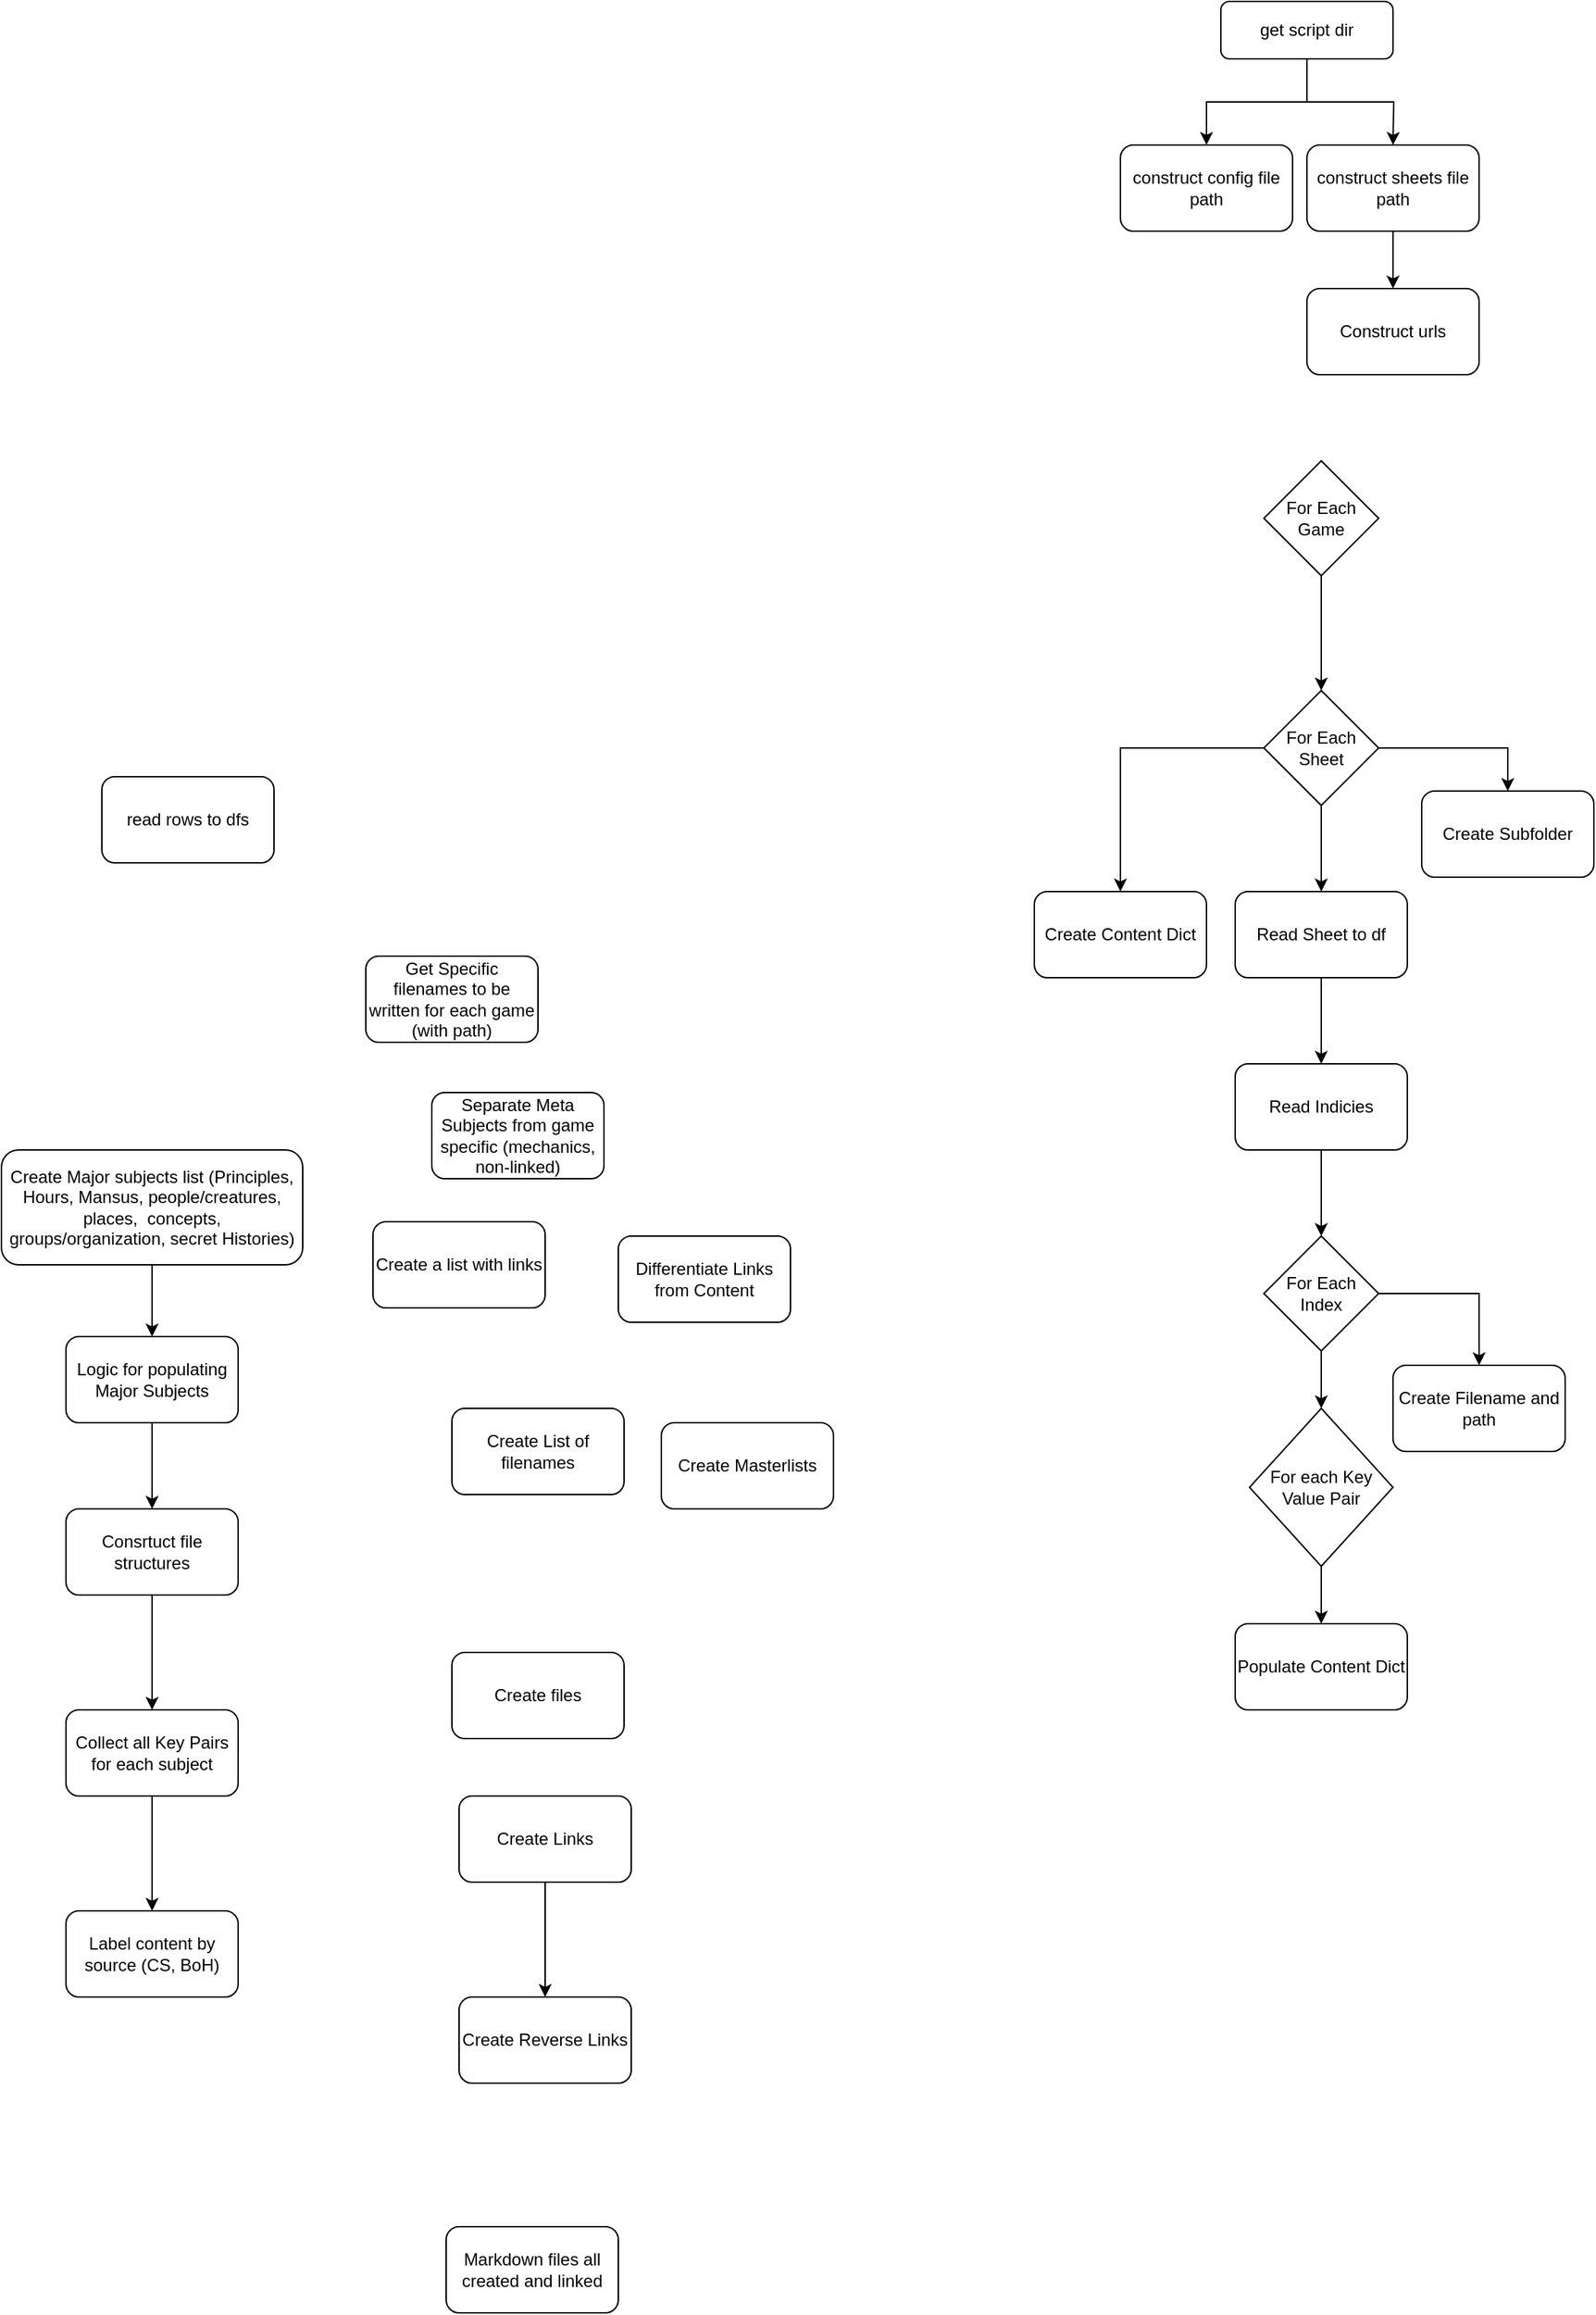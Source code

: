 <mxfile version="26.2.8">
  <diagram id="C5RBs43oDa-KdzZeNtuy" name="Page-1">
    <mxGraphModel dx="1680" dy="2043" grid="1" gridSize="10" guides="1" tooltips="1" connect="1" arrows="1" fold="1" page="1" pageScale="1" pageWidth="827" pageHeight="1169" math="0" shadow="0">
      <root>
        <mxCell id="WIyWlLk6GJQsqaUBKTNV-0" />
        <mxCell id="WIyWlLk6GJQsqaUBKTNV-1" parent="WIyWlLk6GJQsqaUBKTNV-0" />
        <mxCell id="ugXuljr5ALglEN-ZKIRf-1" value="" style="edgeStyle=orthogonalEdgeStyle;rounded=0;orthogonalLoop=1;jettySize=auto;html=1;" edge="1" parent="WIyWlLk6GJQsqaUBKTNV-1" source="WIyWlLk6GJQsqaUBKTNV-3" target="ugXuljr5ALglEN-ZKIRf-0">
          <mxGeometry relative="1" as="geometry" />
        </mxCell>
        <mxCell id="ugXuljr5ALglEN-ZKIRf-2" style="edgeStyle=orthogonalEdgeStyle;rounded=0;orthogonalLoop=1;jettySize=auto;html=1;" edge="1" parent="WIyWlLk6GJQsqaUBKTNV-1" source="WIyWlLk6GJQsqaUBKTNV-3">
          <mxGeometry relative="1" as="geometry">
            <mxPoint x="1010" y="-40" as="targetPoint" />
          </mxGeometry>
        </mxCell>
        <mxCell id="WIyWlLk6GJQsqaUBKTNV-3" value="get script dir" style="rounded=1;whiteSpace=wrap;html=1;fontSize=12;glass=0;strokeWidth=1;shadow=0;" parent="WIyWlLk6GJQsqaUBKTNV-1" vertex="1">
          <mxGeometry x="890" y="-140" width="120" height="40" as="geometry" />
        </mxCell>
        <mxCell id="ugXuljr5ALglEN-ZKIRf-0" value="construct config file path" style="whiteSpace=wrap;html=1;rounded=1;glass=0;strokeWidth=1;shadow=0;" vertex="1" parent="WIyWlLk6GJQsqaUBKTNV-1">
          <mxGeometry x="820" y="-40" width="120" height="60" as="geometry" />
        </mxCell>
        <mxCell id="ugXuljr5ALglEN-ZKIRf-31" value="" style="edgeStyle=orthogonalEdgeStyle;rounded=0;orthogonalLoop=1;jettySize=auto;html=1;" edge="1" parent="WIyWlLk6GJQsqaUBKTNV-1" source="ugXuljr5ALglEN-ZKIRf-3" target="ugXuljr5ALglEN-ZKIRf-30">
          <mxGeometry relative="1" as="geometry" />
        </mxCell>
        <mxCell id="ugXuljr5ALglEN-ZKIRf-3" value="construct sheets file path" style="whiteSpace=wrap;html=1;rounded=1;glass=0;strokeWidth=1;shadow=0;" vertex="1" parent="WIyWlLk6GJQsqaUBKTNV-1">
          <mxGeometry x="950" y="-40" width="120" height="60" as="geometry" />
        </mxCell>
        <mxCell id="ugXuljr5ALglEN-ZKIRf-4" value="Markdown files all created and linked" style="rounded=1;whiteSpace=wrap;html=1;" vertex="1" parent="WIyWlLk6GJQsqaUBKTNV-1">
          <mxGeometry x="350" y="1410" width="120" height="60" as="geometry" />
        </mxCell>
        <mxCell id="ugXuljr5ALglEN-ZKIRf-14" value="" style="edgeStyle=orthogonalEdgeStyle;rounded=0;orthogonalLoop=1;jettySize=auto;html=1;" edge="1" parent="WIyWlLk6GJQsqaUBKTNV-1" source="ugXuljr5ALglEN-ZKIRf-5" target="ugXuljr5ALglEN-ZKIRf-13">
          <mxGeometry relative="1" as="geometry" />
        </mxCell>
        <mxCell id="ugXuljr5ALglEN-ZKIRf-5" value="Create Links" style="rounded=1;whiteSpace=wrap;html=1;" vertex="1" parent="WIyWlLk6GJQsqaUBKTNV-1">
          <mxGeometry x="359" y="1110" width="120" height="60" as="geometry" />
        </mxCell>
        <mxCell id="ugXuljr5ALglEN-ZKIRf-6" value="Create files" style="rounded=1;whiteSpace=wrap;html=1;" vertex="1" parent="WIyWlLk6GJQsqaUBKTNV-1">
          <mxGeometry x="354" y="1010" width="120" height="60" as="geometry" />
        </mxCell>
        <mxCell id="ugXuljr5ALglEN-ZKIRf-8" value="Create List of filenames" style="rounded=1;whiteSpace=wrap;html=1;" vertex="1" parent="WIyWlLk6GJQsqaUBKTNV-1">
          <mxGeometry x="354" y="840" width="120" height="60" as="geometry" />
        </mxCell>
        <mxCell id="ugXuljr5ALglEN-ZKIRf-20" value="" style="edgeStyle=orthogonalEdgeStyle;rounded=0;orthogonalLoop=1;jettySize=auto;html=1;entryX=0.5;entryY=0;entryDx=0;entryDy=0;" edge="1" parent="WIyWlLk6GJQsqaUBKTNV-1" source="ugXuljr5ALglEN-ZKIRf-10" target="ugXuljr5ALglEN-ZKIRf-34">
          <mxGeometry relative="1" as="geometry" />
        </mxCell>
        <mxCell id="ugXuljr5ALglEN-ZKIRf-10" value="Create Major subjects list (Principles, Hours, Mansus, people/creatures, places,&amp;nbsp; concepts, groups/organization, secret Histories&lt;span style=&quot;background-color: transparent; color: light-dark(rgb(0, 0, 0), rgb(255, 255, 255));&quot;&gt;)&lt;/span&gt;" style="rounded=1;whiteSpace=wrap;html=1;" vertex="1" parent="WIyWlLk6GJQsqaUBKTNV-1">
          <mxGeometry x="40" y="660" width="210" height="80" as="geometry" />
        </mxCell>
        <mxCell id="ugXuljr5ALglEN-ZKIRf-11" value="Create Masterlists" style="rounded=1;whiteSpace=wrap;html=1;" vertex="1" parent="WIyWlLk6GJQsqaUBKTNV-1">
          <mxGeometry x="500" y="850" width="120" height="60" as="geometry" />
        </mxCell>
        <mxCell id="ugXuljr5ALglEN-ZKIRf-13" value="Create Reverse Links" style="whiteSpace=wrap;html=1;rounded=1;" vertex="1" parent="WIyWlLk6GJQsqaUBKTNV-1">
          <mxGeometry x="359" y="1250" width="120" height="60" as="geometry" />
        </mxCell>
        <mxCell id="ugXuljr5ALglEN-ZKIRf-27" value="" style="edgeStyle=orthogonalEdgeStyle;rounded=0;orthogonalLoop=1;jettySize=auto;html=1;" edge="1" parent="WIyWlLk6GJQsqaUBKTNV-1" source="ugXuljr5ALglEN-ZKIRf-19" target="ugXuljr5ALglEN-ZKIRf-26">
          <mxGeometry relative="1" as="geometry" />
        </mxCell>
        <mxCell id="ugXuljr5ALglEN-ZKIRf-19" value="Consrtuct file structures" style="whiteSpace=wrap;html=1;rounded=1;" vertex="1" parent="WIyWlLk6GJQsqaUBKTNV-1">
          <mxGeometry x="85" y="910" width="120" height="60" as="geometry" />
        </mxCell>
        <mxCell id="ugXuljr5ALglEN-ZKIRf-21" value="Differentiate Links from Content" style="rounded=1;whiteSpace=wrap;html=1;" vertex="1" parent="WIyWlLk6GJQsqaUBKTNV-1">
          <mxGeometry x="470" y="720" width="120" height="60" as="geometry" />
        </mxCell>
        <mxCell id="ugXuljr5ALglEN-ZKIRf-22" value="Create a list with links" style="rounded=1;whiteSpace=wrap;html=1;" vertex="1" parent="WIyWlLk6GJQsqaUBKTNV-1">
          <mxGeometry x="299" y="710" width="120" height="60" as="geometry" />
        </mxCell>
        <mxCell id="ugXuljr5ALglEN-ZKIRf-29" value="" style="edgeStyle=orthogonalEdgeStyle;rounded=0;orthogonalLoop=1;jettySize=auto;html=1;" edge="1" parent="WIyWlLk6GJQsqaUBKTNV-1" source="ugXuljr5ALglEN-ZKIRf-26" target="ugXuljr5ALglEN-ZKIRf-28">
          <mxGeometry relative="1" as="geometry" />
        </mxCell>
        <mxCell id="ugXuljr5ALglEN-ZKIRf-26" value="Collect all Key Pairs for each subject" style="whiteSpace=wrap;html=1;rounded=1;" vertex="1" parent="WIyWlLk6GJQsqaUBKTNV-1">
          <mxGeometry x="85" y="1050" width="120" height="60" as="geometry" />
        </mxCell>
        <mxCell id="ugXuljr5ALglEN-ZKIRf-28" value="Label content by source (CS, BoH)" style="whiteSpace=wrap;html=1;rounded=1;" vertex="1" parent="WIyWlLk6GJQsqaUBKTNV-1">
          <mxGeometry x="85" y="1190" width="120" height="60" as="geometry" />
        </mxCell>
        <mxCell id="ugXuljr5ALglEN-ZKIRf-30" value="Construct urls" style="whiteSpace=wrap;html=1;rounded=1;glass=0;strokeWidth=1;shadow=0;" vertex="1" parent="WIyWlLk6GJQsqaUBKTNV-1">
          <mxGeometry x="950" y="60" width="120" height="60" as="geometry" />
        </mxCell>
        <mxCell id="ugXuljr5ALglEN-ZKIRf-32" value="read rows to dfs" style="whiteSpace=wrap;html=1;rounded=1;glass=0;strokeWidth=1;shadow=0;" vertex="1" parent="WIyWlLk6GJQsqaUBKTNV-1">
          <mxGeometry x="110" y="400" width="120" height="60" as="geometry" />
        </mxCell>
        <mxCell id="ugXuljr5ALglEN-ZKIRf-35" style="edgeStyle=orthogonalEdgeStyle;rounded=0;orthogonalLoop=1;jettySize=auto;html=1;entryX=0.5;entryY=0;entryDx=0;entryDy=0;" edge="1" parent="WIyWlLk6GJQsqaUBKTNV-1" source="ugXuljr5ALglEN-ZKIRf-34" target="ugXuljr5ALglEN-ZKIRf-19">
          <mxGeometry relative="1" as="geometry" />
        </mxCell>
        <mxCell id="ugXuljr5ALglEN-ZKIRf-34" value="Logic for populating Major Subjects" style="whiteSpace=wrap;html=1;rounded=1;" vertex="1" parent="WIyWlLk6GJQsqaUBKTNV-1">
          <mxGeometry x="85" y="790" width="120" height="60" as="geometry" />
        </mxCell>
        <mxCell id="ugXuljr5ALglEN-ZKIRf-36" value="Separate Meta Subjects from game specific (mechanics, non-linked)" style="rounded=1;whiteSpace=wrap;html=1;" vertex="1" parent="WIyWlLk6GJQsqaUBKTNV-1">
          <mxGeometry x="340" y="620" width="120" height="60" as="geometry" />
        </mxCell>
        <mxCell id="ugXuljr5ALglEN-ZKIRf-37" value="Get Specific filenames to be written for each game (with path)" style="whiteSpace=wrap;html=1;rounded=1;glass=0;strokeWidth=1;shadow=0;" vertex="1" parent="WIyWlLk6GJQsqaUBKTNV-1">
          <mxGeometry x="294" y="525" width="120" height="60" as="geometry" />
        </mxCell>
        <mxCell id="ugXuljr5ALglEN-ZKIRf-46" value="Create Subfolder" style="rounded=1;whiteSpace=wrap;html=1;" vertex="1" parent="WIyWlLk6GJQsqaUBKTNV-1">
          <mxGeometry x="1030" y="410" width="120" height="60" as="geometry" />
        </mxCell>
        <mxCell id="ugXuljr5ALglEN-ZKIRf-68" value="" style="edgeStyle=orthogonalEdgeStyle;rounded=0;orthogonalLoop=1;jettySize=auto;html=1;" edge="1" parent="WIyWlLk6GJQsqaUBKTNV-1" source="ugXuljr5ALglEN-ZKIRf-65" target="ugXuljr5ALglEN-ZKIRf-67">
          <mxGeometry relative="1" as="geometry" />
        </mxCell>
        <mxCell id="ugXuljr5ALglEN-ZKIRf-65" value="Read Sheet to df" style="rounded=1;whiteSpace=wrap;html=1;" vertex="1" parent="WIyWlLk6GJQsqaUBKTNV-1">
          <mxGeometry x="900" y="480" width="120" height="60" as="geometry" />
        </mxCell>
        <mxCell id="ugXuljr5ALglEN-ZKIRf-81" value="" style="edgeStyle=orthogonalEdgeStyle;rounded=0;orthogonalLoop=1;jettySize=auto;html=1;" edge="1" parent="WIyWlLk6GJQsqaUBKTNV-1" source="ugXuljr5ALglEN-ZKIRf-67" target="ugXuljr5ALglEN-ZKIRf-80">
          <mxGeometry relative="1" as="geometry" />
        </mxCell>
        <mxCell id="ugXuljr5ALglEN-ZKIRf-67" value="Read Indicies" style="rounded=1;whiteSpace=wrap;html=1;" vertex="1" parent="WIyWlLk6GJQsqaUBKTNV-1">
          <mxGeometry x="900" y="600" width="120" height="60" as="geometry" />
        </mxCell>
        <mxCell id="ugXuljr5ALglEN-ZKIRf-75" value="" style="edgeStyle=orthogonalEdgeStyle;rounded=0;orthogonalLoop=1;jettySize=auto;html=1;" edge="1" parent="WIyWlLk6GJQsqaUBKTNV-1" source="ugXuljr5ALglEN-ZKIRf-72" target="ugXuljr5ALglEN-ZKIRf-74">
          <mxGeometry relative="1" as="geometry" />
        </mxCell>
        <mxCell id="ugXuljr5ALglEN-ZKIRf-72" value="For Each Game" style="rhombus;whiteSpace=wrap;html=1;" vertex="1" parent="WIyWlLk6GJQsqaUBKTNV-1">
          <mxGeometry x="920" y="180" width="80" height="80" as="geometry" />
        </mxCell>
        <mxCell id="ugXuljr5ALglEN-ZKIRf-76" style="edgeStyle=orthogonalEdgeStyle;rounded=0;orthogonalLoop=1;jettySize=auto;html=1;entryX=0.5;entryY=0;entryDx=0;entryDy=0;" edge="1" parent="WIyWlLk6GJQsqaUBKTNV-1" source="ugXuljr5ALglEN-ZKIRf-74" target="ugXuljr5ALglEN-ZKIRf-46">
          <mxGeometry relative="1" as="geometry" />
        </mxCell>
        <mxCell id="ugXuljr5ALglEN-ZKIRf-77" value="" style="edgeStyle=orthogonalEdgeStyle;rounded=0;orthogonalLoop=1;jettySize=auto;html=1;" edge="1" parent="WIyWlLk6GJQsqaUBKTNV-1" source="ugXuljr5ALglEN-ZKIRf-74" target="ugXuljr5ALglEN-ZKIRf-65">
          <mxGeometry relative="1" as="geometry" />
        </mxCell>
        <mxCell id="ugXuljr5ALglEN-ZKIRf-92" style="edgeStyle=orthogonalEdgeStyle;rounded=0;orthogonalLoop=1;jettySize=auto;html=1;" edge="1" parent="WIyWlLk6GJQsqaUBKTNV-1" source="ugXuljr5ALglEN-ZKIRf-74" target="ugXuljr5ALglEN-ZKIRf-93">
          <mxGeometry relative="1" as="geometry">
            <mxPoint x="820" y="380" as="targetPoint" />
          </mxGeometry>
        </mxCell>
        <mxCell id="ugXuljr5ALglEN-ZKIRf-74" value="For Each Sheet" style="rhombus;whiteSpace=wrap;html=1;" vertex="1" parent="WIyWlLk6GJQsqaUBKTNV-1">
          <mxGeometry x="920" y="340" width="80" height="80" as="geometry" />
        </mxCell>
        <mxCell id="ugXuljr5ALglEN-ZKIRf-83" value="" style="edgeStyle=orthogonalEdgeStyle;rounded=0;orthogonalLoop=1;jettySize=auto;html=1;" edge="1" parent="WIyWlLk6GJQsqaUBKTNV-1" source="ugXuljr5ALglEN-ZKIRf-80" target="ugXuljr5ALglEN-ZKIRf-82">
          <mxGeometry relative="1" as="geometry" />
        </mxCell>
        <mxCell id="ugXuljr5ALglEN-ZKIRf-89" value="" style="edgeStyle=orthogonalEdgeStyle;rounded=0;orthogonalLoop=1;jettySize=auto;html=1;" edge="1" parent="WIyWlLk6GJQsqaUBKTNV-1" source="ugXuljr5ALglEN-ZKIRf-80" target="ugXuljr5ALglEN-ZKIRf-88">
          <mxGeometry relative="1" as="geometry" />
        </mxCell>
        <mxCell id="ugXuljr5ALglEN-ZKIRf-80" value="For Each Index" style="rhombus;whiteSpace=wrap;html=1;" vertex="1" parent="WIyWlLk6GJQsqaUBKTNV-1">
          <mxGeometry x="920" y="720" width="80" height="80" as="geometry" />
        </mxCell>
        <mxCell id="ugXuljr5ALglEN-ZKIRf-82" value="Create Filename and path" style="rounded=1;whiteSpace=wrap;html=1;" vertex="1" parent="WIyWlLk6GJQsqaUBKTNV-1">
          <mxGeometry x="1010" y="810" width="120" height="60" as="geometry" />
        </mxCell>
        <mxCell id="ugXuljr5ALglEN-ZKIRf-91" value="" style="edgeStyle=orthogonalEdgeStyle;rounded=0;orthogonalLoop=1;jettySize=auto;html=1;" edge="1" parent="WIyWlLk6GJQsqaUBKTNV-1" source="ugXuljr5ALglEN-ZKIRf-88" target="ugXuljr5ALglEN-ZKIRf-90">
          <mxGeometry relative="1" as="geometry" />
        </mxCell>
        <mxCell id="ugXuljr5ALglEN-ZKIRf-88" value="For each Key Value Pair" style="rhombus;whiteSpace=wrap;html=1;" vertex="1" parent="WIyWlLk6GJQsqaUBKTNV-1">
          <mxGeometry x="910" y="840" width="100" height="110" as="geometry" />
        </mxCell>
        <mxCell id="ugXuljr5ALglEN-ZKIRf-90" value="Populate Content Dict" style="rounded=1;whiteSpace=wrap;html=1;" vertex="1" parent="WIyWlLk6GJQsqaUBKTNV-1">
          <mxGeometry x="900" y="990" width="120" height="60" as="geometry" />
        </mxCell>
        <mxCell id="ugXuljr5ALglEN-ZKIRf-93" value="Create Content Dict" style="rounded=1;whiteSpace=wrap;html=1;" vertex="1" parent="WIyWlLk6GJQsqaUBKTNV-1">
          <mxGeometry x="760" y="480" width="120" height="60" as="geometry" />
        </mxCell>
      </root>
    </mxGraphModel>
  </diagram>
</mxfile>
